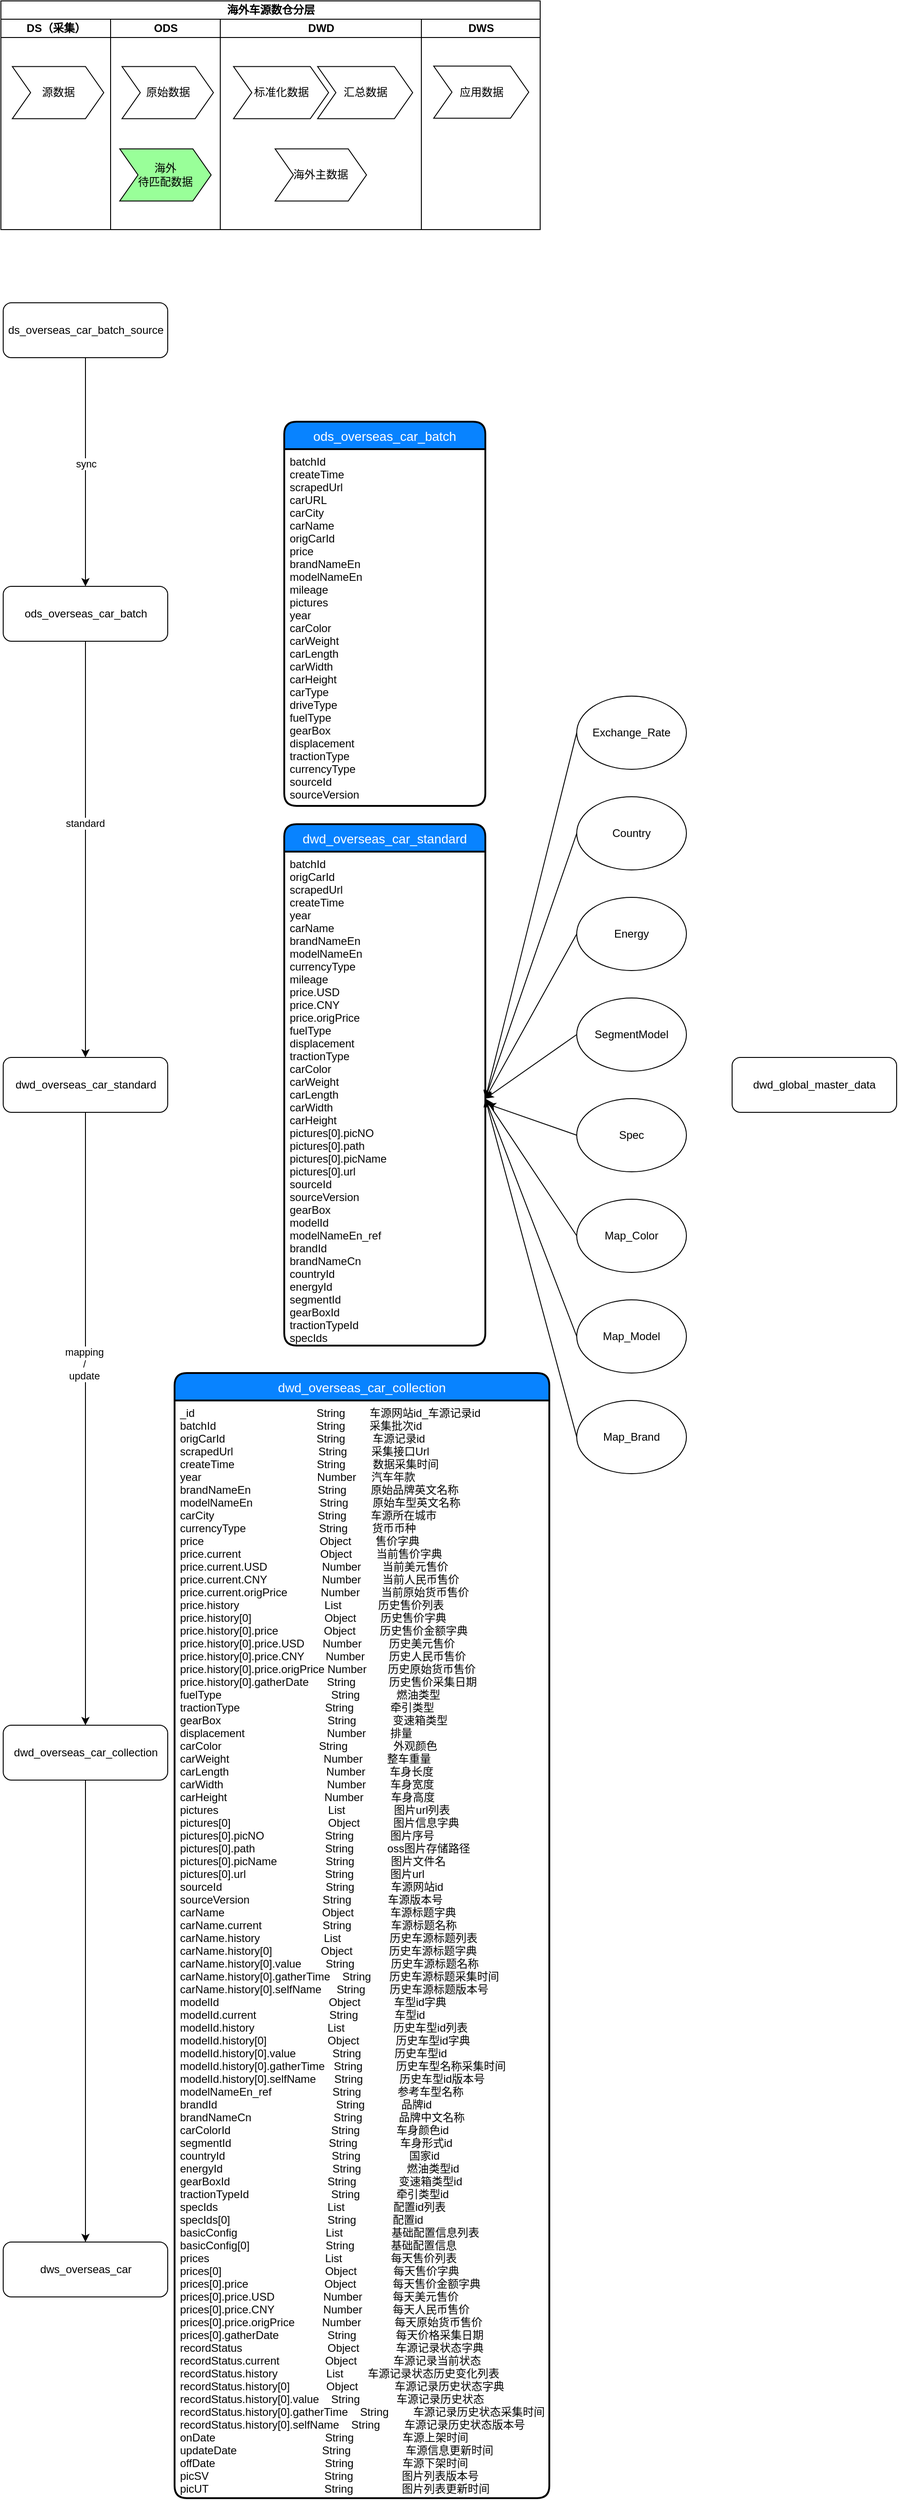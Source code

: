 <mxfile version="20.5.3" type="github">
  <diagram id="1ojzTriwA27ISL8A96Mt" name="第 1 页">
    <mxGraphModel dx="981" dy="1711" grid="1" gridSize="10" guides="1" tooltips="1" connect="1" arrows="1" fold="1" page="1" pageScale="1" pageWidth="827" pageHeight="1169" math="0" shadow="0">
      <root>
        <mxCell id="0" />
        <mxCell id="1" parent="0" />
        <mxCell id="94eqQ5V6Z24osNXofkiP-18" style="edgeStyle=orthogonalEdgeStyle;rounded=0;orthogonalLoop=1;jettySize=auto;html=1;exitX=0.5;exitY=1;exitDx=0;exitDy=0;" edge="1" parent="1" source="94eqQ5V6Z24osNXofkiP-51" target="94eqQ5V6Z24osNXofkiP-53">
          <mxGeometry relative="1" as="geometry">
            <mxPoint x="142.5" y="490" as="sourcePoint" />
            <mxPoint x="142.5" y="880" as="targetPoint" />
          </mxGeometry>
        </mxCell>
        <mxCell id="94eqQ5V6Z24osNXofkiP-11" value="" style="endArrow=classic;html=1;rounded=0;exitX=0.5;exitY=1;exitDx=0;exitDy=0;entryX=0.5;entryY=0;entryDx=0;entryDy=0;" edge="1" parent="1" source="94eqQ5V6Z24osNXofkiP-50" target="94eqQ5V6Z24osNXofkiP-51">
          <mxGeometry relative="1" as="geometry">
            <mxPoint x="142.5" y="192.5" as="sourcePoint" />
            <mxPoint x="142.5" y="390" as="targetPoint" />
          </mxGeometry>
        </mxCell>
        <mxCell id="94eqQ5V6Z24osNXofkiP-41" value="sync" style="edgeLabel;html=1;align=center;verticalAlign=middle;resizable=0;points=[];" vertex="1" connectable="0" parent="94eqQ5V6Z24osNXofkiP-11">
          <mxGeometry x="-0.14" y="3" relative="1" as="geometry">
            <mxPoint x="-3" y="8" as="offset" />
          </mxGeometry>
        </mxCell>
        <mxCell id="94eqQ5V6Z24osNXofkiP-21" style="edgeStyle=orthogonalEdgeStyle;rounded=0;orthogonalLoop=1;jettySize=auto;html=1;startArrow=none;" edge="1" parent="1" source="94eqQ5V6Z24osNXofkiP-54" target="94eqQ5V6Z24osNXofkiP-55">
          <mxGeometry relative="1" as="geometry">
            <mxPoint x="142.5" y="1735" as="sourcePoint" />
            <mxPoint x="142.5" y="2200" as="targetPoint" />
          </mxGeometry>
        </mxCell>
        <mxCell id="94eqQ5V6Z24osNXofkiP-38" style="edgeStyle=orthogonalEdgeStyle;rounded=0;orthogonalLoop=1;jettySize=auto;html=1;" edge="1" parent="1" source="94eqQ5V6Z24osNXofkiP-53" target="94eqQ5V6Z24osNXofkiP-54">
          <mxGeometry relative="1" as="geometry">
            <mxPoint x="142.5" y="980" as="sourcePoint" />
            <mxPoint x="142.5" y="1635" as="targetPoint" />
          </mxGeometry>
        </mxCell>
        <mxCell id="94eqQ5V6Z24osNXofkiP-39" value="mapping&lt;br&gt;/&lt;br&gt;update" style="edgeLabel;html=1;align=center;verticalAlign=middle;resizable=0;points=[];" vertex="1" connectable="0" parent="94eqQ5V6Z24osNXofkiP-38">
          <mxGeometry x="-0.179" y="-2" relative="1" as="geometry">
            <mxPoint as="offset" />
          </mxGeometry>
        </mxCell>
        <mxCell id="94eqQ5V6Z24osNXofkiP-19" value="standard" style="edgeLabel;resizable=0;html=1;align=center;verticalAlign=middle;" connectable="0" vertex="1" parent="1">
          <mxGeometry x="142.5" y="670" as="geometry">
            <mxPoint x="-1" y="-1" as="offset" />
          </mxGeometry>
        </mxCell>
        <mxCell id="94eqQ5V6Z24osNXofkiP-27" value="ods_overseas_car_batch" style="swimlane;childLayout=stackLayout;horizontal=1;startSize=30;horizontalStack=0;rounded=1;fontSize=14;fontStyle=0;strokeWidth=2;resizeParent=0;resizeLast=1;shadow=0;dashed=0;align=center;fontColor=#FFFFFF;fillColor=#0883FF;" vertex="1" parent="1">
          <mxGeometry x="360" y="230" width="220" height="420" as="geometry" />
        </mxCell>
        <mxCell id="94eqQ5V6Z24osNXofkiP-28" value="batchId&#xa;createTime&#xa;scrapedUrl&#xa;carURL&#xa;carCity&#xa;carName&#xa;origCarId&#xa;price&#xa;brandNameEn&#xa;modelNameEn&#xa;mileage&#xa;pictures&#xa;year&#xa;carColor&#xa;carWeight&#xa;carLength&#xa;carWidth&#xa;carHeight&#xa;carType&#xa;driveType&#xa;fuelType&#xa;gearBox&#xa;displacement&#xa;tractionType&#xa;currencyType&#xa;sourceId&#xa;sourceVersion&#xa;&#xa;" style="align=left;strokeColor=none;fillColor=none;spacingLeft=4;fontSize=12;verticalAlign=top;resizable=0;rotatable=0;part=1;fontColor=#030303;" vertex="1" parent="94eqQ5V6Z24osNXofkiP-27">
          <mxGeometry y="30" width="220" height="390" as="geometry" />
        </mxCell>
        <mxCell id="94eqQ5V6Z24osNXofkiP-31" value="dwd_overseas_car_standard" style="swimlane;childLayout=stackLayout;horizontal=1;startSize=30;horizontalStack=0;rounded=1;fontSize=14;fontStyle=0;strokeWidth=2;resizeParent=0;resizeLast=1;shadow=0;dashed=0;align=center;fontColor=#FFFFFF;fillColor=#0883FF;" vertex="1" parent="1">
          <mxGeometry x="360" y="670" width="220" height="570" as="geometry" />
        </mxCell>
        <mxCell id="94eqQ5V6Z24osNXofkiP-32" value="batchId&#xa;origCarId&#xa;scrapedUrl&#xa;createTime&#xa;year&#xa;carName&#xa;brandNameEn&#xa;modelNameEn&#xa;currencyType&#xa;mileage&#xa;price.USD&#xa;price.CNY&#xa;price.origPrice&#xa;fuelType&#xa;displacement&#xa;tractionType&#xa;carColor&#xa;carWeight&#xa;carLength&#xa;carWidth&#xa;carHeight&#xa;pictures[0].picNO&#xa;pictures[0].path&#xa;pictures[0].picName&#xa;pictures[0].url&#xa;sourceId&#xa;sourceVersion&#xa;gearBox&#xa;modelId&#xa;modelNameEn_ref&#xa;brandId&#xa;brandNameCn&#xa;countryId&#xa;energyId&#xa;segmentId&#xa;gearBoxId&#xa;tractionTypeId&#xa;specIds&#xa;" style="align=left;strokeColor=none;fillColor=none;spacingLeft=4;fontSize=12;verticalAlign=top;resizable=0;rotatable=0;part=1;fontColor=#030303;" vertex="1" parent="94eqQ5V6Z24osNXofkiP-31">
          <mxGeometry y="30" width="220" height="540" as="geometry" />
        </mxCell>
        <mxCell id="94eqQ5V6Z24osNXofkiP-45" value="dwd_overseas_car_collection" style="swimlane;childLayout=stackLayout;horizontal=1;startSize=30;horizontalStack=0;rounded=1;fontSize=14;fontStyle=0;strokeWidth=2;resizeParent=0;resizeLast=1;shadow=0;dashed=0;align=center;fontColor=#FFFFFF;fillColor=#0883FF;" vertex="1" parent="1">
          <mxGeometry x="240" y="1270" width="410" height="1230" as="geometry" />
        </mxCell>
        <mxCell id="94eqQ5V6Z24osNXofkiP-46" value="_id                                        String        车源网站id_车源记录id&#xa;batchId                                 String        采集批次id&#xa;origCarId                              String            车源记录id&#xa;scrapedUrl                            String        采集接口Url&#xa;createTime                           String         数据采集时间&#xa;year                                      Number     汽车年款&#xa;brandNameEn                      String        原始品牌英文名称&#xa;modelNameEn                      String        原始车型英文名称&#xa;carCity                                  String        车源所在城市&#xa;currencyType                        String        货币币种&#xa;price                                      Object        售价字典&#xa;price.current                          Object        当前售价字典&#xa;price.current.USD                  Number       当前美元售价&#xa;price.current.CNY                  Number       当前人民币售价&#xa;price.current.origPrice           Number       当前原始货币售价&#xa;price.history                            List            历史售价列表&#xa;price.history[0]                        Object        历史售价字典&#xa;price.history[0].price               Object        历史售价金额字典&#xa;price.history[0].price.USD      Number         历史美元售价&#xa;price.history[0].price.CNY       Number        历史人民币售价&#xa;price.history[0].price.origPrice Number       历史原始货币售价&#xa;price.history[0].gatherDate      String           历史售价采集日期&#xa;fuelType                                    String            燃油类型&#xa;tractionType                            String            牵引类型&#xa;gearBox                                   String            变速箱类型&#xa;displacement                           Number        排量&#xa;carColor                                String               外观颜色&#xa;carWeight                               Number        整车重量&#xa;carLength                                Number        车身长度&#xa;carWidth                                  Number        车身宽度&#xa;carHeight                                Number         车身高度&#xa;pictures                                    List                图片url列表&#xa;pictures[0]                                Object           图片信息字典&#xa;pictures[0].picNO                    String            图片序号&#xa;pictures[0].path                       String           oss图片存储路径&#xa;pictures[0].picName                String            图片文件名&#xa;pictures[0].url                          String            图片url&#xa;sourceId                                  String            车源网站id&#xa;sourceVersion                        String            车源版本号&#xa;carName                                Object            车源标题字典&#xa;carName.current                    String             车源标题名称&#xa;carName.history                     List                历史车源标题列表&#xa;carName.history[0]                Object            历史车源标题字典&#xa;carName.history[0].value        String            历史车源标题名称&#xa;carName.history[0].gatherTime    String      历史车源标题采集时间&#xa;carName.history[0].selfName     String        历史车源标题版本号&#xa;modelId                                    Object           车型id字典&#xa;modelId.current                        String            车型id&#xa;modelId.history                        List                历史车型id列表&#xa;modelId.history[0]                    Object            历史车型id字典&#xa;modelId.history[0].value            String           历史车型id&#xa;modelId.history[0].gatherTime   String           历史车型名称采集时间&#xa;modelId.history[0].selfName      String            历史车型id版本号&#xa;modelNameEn_ref                    String            参考车型名称&#xa;brandId                                       String            品牌id&#xa;brandNameCn                           String            品牌中文名称&#xa;carColorId                                 String            车身颜色id&#xa;segmentId                                String              车身形式id&#xa;countryId                                   String                国家id&#xa;energyId                                    String               燃油类型id&#xa;gearBoxId                                String              变速箱类型id&#xa;tractionTypeId                           String            牵引类型id&#xa;specIds                                    List                配置id列表&#xa;specIds[0]                                String            配置id&#xa;basicConfig                             List                基础配置信息列表&#xa;basicConfig[0]                         String            基础配置信息   &#xa;prices                                      List                每天售价列表&#xa;prices[0]                                  Object            每天售价字典&#xa;prices[0].price                         Object            每天售价金额字典&#xa;prices[0].price.USD                Number          每天美元售价&#xa;prices[0].price.CNY                Number          每天人民币售价&#xa;prices[0].price.origPrice         Number           每天原始货币售价&#xa;prices[0].gatherDate                String             每天价格采集日期&#xa;recordStatus                            Object            车源记录状态字典&#xa;recordStatus.current               Object            车源记录当前状态&#xa;recordStatus.history                List        车源记录状态历史变化列表&#xa;recordStatus.history[0]            Object            车源记录历史状态字典&#xa;recordStatus.history[0].value    String            车源记录历史状态&#xa;recordStatus.history[0].gatherTime    String        车源记录历史状态采集时间&#xa;recordStatus.history[0].selfName    String        车源记录历史状态版本号&#xa;onDate                                    String                车源上架时间&#xa;updateDate                            String                  车源信息更新时间&#xa;offDate                                    String                车源下架时间&#xa;picSV                                      String                图片列表版本号&#xa;picUT                                      String                图片列表更新时间&#xa;" style="align=left;strokeColor=none;fillColor=none;spacingLeft=4;fontSize=12;verticalAlign=top;resizable=0;rotatable=0;part=1;fontColor=#030303;" vertex="1" parent="94eqQ5V6Z24osNXofkiP-45">
          <mxGeometry y="30" width="410" height="1200" as="geometry" />
        </mxCell>
        <mxCell id="94eqQ5V6Z24osNXofkiP-50" value="ds_overseas_car_batch_source" style="rounded=1;whiteSpace=wrap;html=1;" vertex="1" parent="1">
          <mxGeometry x="52.5" y="100" width="180" height="60" as="geometry" />
        </mxCell>
        <mxCell id="94eqQ5V6Z24osNXofkiP-51" value="ods_overseas_car_batch" style="rounded=1;whiteSpace=wrap;html=1;" vertex="1" parent="1">
          <mxGeometry x="52.5" y="410" width="180" height="60" as="geometry" />
        </mxCell>
        <mxCell id="94eqQ5V6Z24osNXofkiP-53" value="dwd_overseas_car_standard" style="rounded=1;whiteSpace=wrap;html=1;" vertex="1" parent="1">
          <mxGeometry x="52.5" y="925" width="180" height="60" as="geometry" />
        </mxCell>
        <mxCell id="94eqQ5V6Z24osNXofkiP-54" value="dwd_overseas_car_collection" style="rounded=1;whiteSpace=wrap;html=1;" vertex="1" parent="1">
          <mxGeometry x="52.5" y="1655" width="180" height="60" as="geometry" />
        </mxCell>
        <mxCell id="94eqQ5V6Z24osNXofkiP-55" value="dws_overseas_car" style="rounded=1;whiteSpace=wrap;html=1;" vertex="1" parent="1">
          <mxGeometry x="52.5" y="2220" width="180" height="60" as="geometry" />
        </mxCell>
        <mxCell id="94eqQ5V6Z24osNXofkiP-67" style="edgeStyle=none;rounded=0;orthogonalLoop=1;jettySize=auto;html=1;exitX=0;exitY=0.5;exitDx=0;exitDy=0;entryX=1;entryY=0.5;entryDx=0;entryDy=0;" edge="1" parent="1" source="94eqQ5V6Z24osNXofkiP-56" target="94eqQ5V6Z24osNXofkiP-32">
          <mxGeometry relative="1" as="geometry">
            <mxPoint x="610" y="920" as="targetPoint" />
          </mxGeometry>
        </mxCell>
        <mxCell id="94eqQ5V6Z24osNXofkiP-56" value="Country" style="ellipse;whiteSpace=wrap;html=1;" vertex="1" parent="1">
          <mxGeometry x="680" y="640" width="120" height="80" as="geometry" />
        </mxCell>
        <mxCell id="94eqQ5V6Z24osNXofkiP-70" style="edgeStyle=none;rounded=0;orthogonalLoop=1;jettySize=auto;html=1;exitX=0;exitY=0.5;exitDx=0;exitDy=0;entryX=1;entryY=0.5;entryDx=0;entryDy=0;" edge="1" parent="1" source="94eqQ5V6Z24osNXofkiP-57" target="94eqQ5V6Z24osNXofkiP-32">
          <mxGeometry relative="1" as="geometry">
            <mxPoint x="620" y="960" as="targetPoint" />
          </mxGeometry>
        </mxCell>
        <mxCell id="94eqQ5V6Z24osNXofkiP-57" value="Energy" style="ellipse;whiteSpace=wrap;html=1;" vertex="1" parent="1">
          <mxGeometry x="680" y="750" width="120" height="80" as="geometry" />
        </mxCell>
        <mxCell id="94eqQ5V6Z24osNXofkiP-73" style="edgeStyle=none;rounded=0;orthogonalLoop=1;jettySize=auto;html=1;exitX=0;exitY=0.5;exitDx=0;exitDy=0;entryX=1;entryY=0.5;entryDx=0;entryDy=0;" edge="1" parent="1" source="94eqQ5V6Z24osNXofkiP-58" target="94eqQ5V6Z24osNXofkiP-32">
          <mxGeometry relative="1" as="geometry" />
        </mxCell>
        <mxCell id="94eqQ5V6Z24osNXofkiP-58" value="SegmentModel" style="ellipse;whiteSpace=wrap;html=1;" vertex="1" parent="1">
          <mxGeometry x="680" y="860" width="120" height="80" as="geometry" />
        </mxCell>
        <mxCell id="94eqQ5V6Z24osNXofkiP-74" style="edgeStyle=none;rounded=0;orthogonalLoop=1;jettySize=auto;html=1;exitX=0;exitY=0.5;exitDx=0;exitDy=0;entryX=1.011;entryY=0.511;entryDx=0;entryDy=0;entryPerimeter=0;" edge="1" parent="1" source="94eqQ5V6Z24osNXofkiP-59" target="94eqQ5V6Z24osNXofkiP-32">
          <mxGeometry relative="1" as="geometry" />
        </mxCell>
        <mxCell id="94eqQ5V6Z24osNXofkiP-59" value="Spec" style="ellipse;whiteSpace=wrap;html=1;" vertex="1" parent="1">
          <mxGeometry x="680" y="970" width="120" height="80" as="geometry" />
        </mxCell>
        <mxCell id="94eqQ5V6Z24osNXofkiP-62" style="rounded=0;orthogonalLoop=1;jettySize=auto;html=1;exitX=0;exitY=0.5;exitDx=0;exitDy=0;entryX=1;entryY=0.5;entryDx=0;entryDy=0;" edge="1" parent="1" source="94eqQ5V6Z24osNXofkiP-60" target="94eqQ5V6Z24osNXofkiP-32">
          <mxGeometry relative="1" as="geometry" />
        </mxCell>
        <mxCell id="94eqQ5V6Z24osNXofkiP-60" value="Exchange_Rate" style="ellipse;whiteSpace=wrap;html=1;" vertex="1" parent="1">
          <mxGeometry x="680" y="530" width="120" height="80" as="geometry" />
        </mxCell>
        <mxCell id="94eqQ5V6Z24osNXofkiP-75" style="edgeStyle=none;rounded=0;orthogonalLoop=1;jettySize=auto;html=1;exitX=0;exitY=0.5;exitDx=0;exitDy=0;entryX=1;entryY=0.5;entryDx=0;entryDy=0;" edge="1" parent="1" source="94eqQ5V6Z24osNXofkiP-61" target="94eqQ5V6Z24osNXofkiP-32">
          <mxGeometry relative="1" as="geometry" />
        </mxCell>
        <mxCell id="94eqQ5V6Z24osNXofkiP-61" value="Map_Color" style="ellipse;whiteSpace=wrap;html=1;" vertex="1" parent="1">
          <mxGeometry x="680" y="1080" width="120" height="80" as="geometry" />
        </mxCell>
        <mxCell id="94eqQ5V6Z24osNXofkiP-79" style="edgeStyle=none;rounded=0;orthogonalLoop=1;jettySize=auto;html=1;exitX=0;exitY=0.5;exitDx=0;exitDy=0;entryX=1;entryY=0.5;entryDx=0;entryDy=0;" edge="1" parent="1" source="94eqQ5V6Z24osNXofkiP-77" target="94eqQ5V6Z24osNXofkiP-32">
          <mxGeometry relative="1" as="geometry" />
        </mxCell>
        <mxCell id="94eqQ5V6Z24osNXofkiP-77" value="Map_Model" style="ellipse;whiteSpace=wrap;html=1;" vertex="1" parent="1">
          <mxGeometry x="680" y="1190" width="120" height="80" as="geometry" />
        </mxCell>
        <mxCell id="94eqQ5V6Z24osNXofkiP-80" style="edgeStyle=none;rounded=0;orthogonalLoop=1;jettySize=auto;html=1;exitX=0;exitY=0.5;exitDx=0;exitDy=0;entryX=1;entryY=0.5;entryDx=0;entryDy=0;" edge="1" parent="1" source="94eqQ5V6Z24osNXofkiP-78" target="94eqQ5V6Z24osNXofkiP-32">
          <mxGeometry relative="1" as="geometry" />
        </mxCell>
        <mxCell id="94eqQ5V6Z24osNXofkiP-78" value="Map_Brand" style="ellipse;whiteSpace=wrap;html=1;" vertex="1" parent="1">
          <mxGeometry x="680" y="1300" width="120" height="80" as="geometry" />
        </mxCell>
        <mxCell id="94eqQ5V6Z24osNXofkiP-82" value="dwd_global_master_data" style="rounded=1;whiteSpace=wrap;html=1;" vertex="1" parent="1">
          <mxGeometry x="850" y="925" width="180" height="60" as="geometry" />
        </mxCell>
        <mxCell id="94eqQ5V6Z24osNXofkiP-101" value="海外车源数仓分层" style="swimlane;childLayout=stackLayout;resizeParent=1;resizeParentMax=0;startSize=20;html=1;" vertex="1" parent="1">
          <mxGeometry x="50" y="-230" width="590" height="250" as="geometry" />
        </mxCell>
        <mxCell id="94eqQ5V6Z24osNXofkiP-102" value="DS（采集）" style="swimlane;startSize=20;html=1;" vertex="1" parent="94eqQ5V6Z24osNXofkiP-101">
          <mxGeometry y="20" width="120" height="230" as="geometry" />
        </mxCell>
        <mxCell id="94eqQ5V6Z24osNXofkiP-92" value="源数据" style="shape=step;perimeter=stepPerimeter;fixedSize=1;points=[];whiteSpace=wrap;html=1;container=0;" vertex="1" parent="94eqQ5V6Z24osNXofkiP-102">
          <mxGeometry x="12.5" y="51.75" width="100" height="57" as="geometry" />
        </mxCell>
        <mxCell id="94eqQ5V6Z24osNXofkiP-103" value="ODS" style="swimlane;startSize=20;html=1;" vertex="1" parent="94eqQ5V6Z24osNXofkiP-101">
          <mxGeometry x="120" y="20" width="120" height="230" as="geometry" />
        </mxCell>
        <mxCell id="94eqQ5V6Z24osNXofkiP-93" value="原始数据" style="shape=step;perimeter=stepPerimeter;fixedSize=1;points=[];whiteSpace=wrap;html=1;container=0;" vertex="1" parent="94eqQ5V6Z24osNXofkiP-103">
          <mxGeometry x="12.5" y="51.75" width="100" height="57" as="geometry" />
        </mxCell>
        <mxCell id="94eqQ5V6Z24osNXofkiP-115" value="海外&lt;br&gt;待匹配数据" style="shape=step;perimeter=stepPerimeter;fixedSize=1;points=[];whiteSpace=wrap;html=1;container=0;fillColor=#99FF99;" vertex="1" parent="94eqQ5V6Z24osNXofkiP-103">
          <mxGeometry x="10" y="141.75" width="100" height="57" as="geometry" />
        </mxCell>
        <mxCell id="94eqQ5V6Z24osNXofkiP-104" value="DWD" style="swimlane;startSize=20;html=1;" vertex="1" parent="94eqQ5V6Z24osNXofkiP-101">
          <mxGeometry x="240" y="20" width="220" height="230" as="geometry" />
        </mxCell>
        <mxCell id="94eqQ5V6Z24osNXofkiP-105" value="" style="group" vertex="1" connectable="0" parent="94eqQ5V6Z24osNXofkiP-104">
          <mxGeometry x="14.5" y="51.75" width="196" height="57" as="geometry" />
        </mxCell>
        <mxCell id="94eqQ5V6Z24osNXofkiP-96" value="汇总数据" style="shape=step;perimeter=stepPerimeter;fixedSize=1;points=[];whiteSpace=wrap;html=1;container=0;" vertex="1" parent="94eqQ5V6Z24osNXofkiP-105">
          <mxGeometry x="92" width="104" height="57" as="geometry" />
        </mxCell>
        <mxCell id="94eqQ5V6Z24osNXofkiP-94" value="标准化数据" style="shape=step;perimeter=stepPerimeter;fixedSize=1;points=[];whiteSpace=wrap;html=1;container=0;" vertex="1" parent="94eqQ5V6Z24osNXofkiP-105">
          <mxGeometry width="104" height="57" as="geometry" />
        </mxCell>
        <mxCell id="94eqQ5V6Z24osNXofkiP-116" value="海外主数据" style="shape=step;perimeter=stepPerimeter;fixedSize=1;points=[];whiteSpace=wrap;html=1;container=0;" vertex="1" parent="94eqQ5V6Z24osNXofkiP-104">
          <mxGeometry x="60" y="141.75" width="100" height="57" as="geometry" />
        </mxCell>
        <mxCell id="94eqQ5V6Z24osNXofkiP-114" value="DWS" style="swimlane;startSize=20;html=1;" vertex="1" parent="94eqQ5V6Z24osNXofkiP-101">
          <mxGeometry x="460" y="20" width="130" height="230" as="geometry" />
        </mxCell>
        <mxCell id="94eqQ5V6Z24osNXofkiP-97" value="应用数据" style="shape=step;perimeter=stepPerimeter;fixedSize=1;points=[];whiteSpace=wrap;html=1;container=0;" vertex="1" parent="94eqQ5V6Z24osNXofkiP-114">
          <mxGeometry x="13.5" y="51.25" width="104" height="57" as="geometry" />
        </mxCell>
      </root>
    </mxGraphModel>
  </diagram>
</mxfile>
